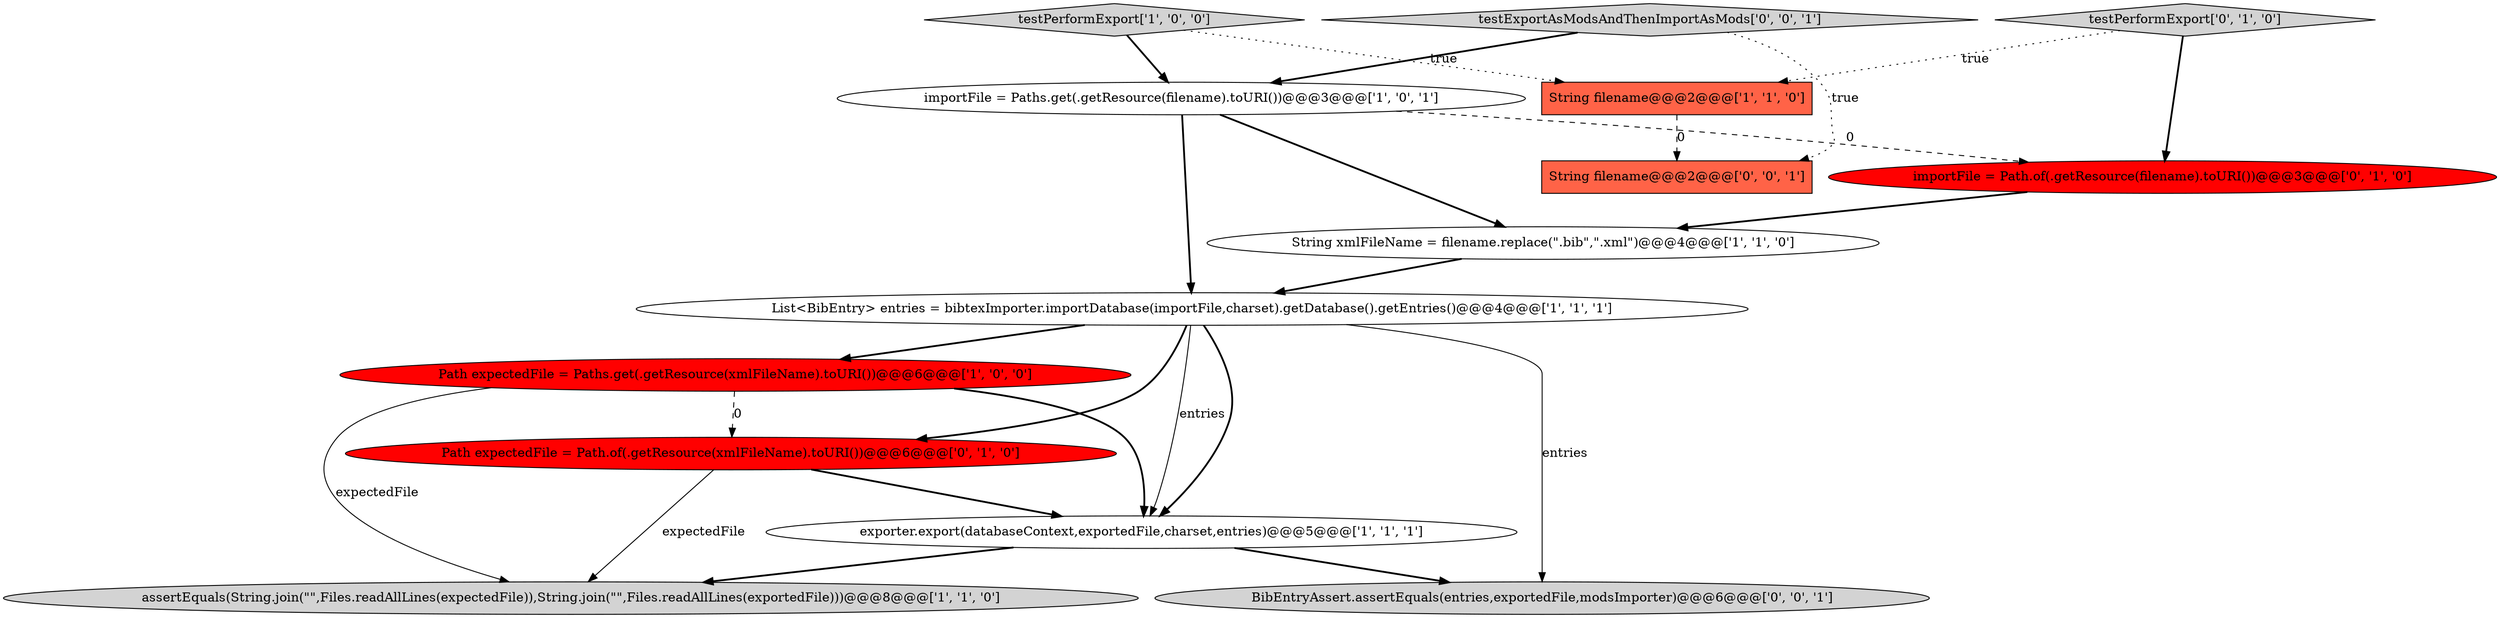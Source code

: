 digraph {
3 [style = filled, label = "assertEquals(String.join(\"\",Files.readAllLines(expectedFile)),String.join(\"\",Files.readAllLines(exportedFile)))@@@8@@@['1', '1', '0']", fillcolor = lightgray, shape = ellipse image = "AAA0AAABBB1BBB"];
9 [style = filled, label = "Path expectedFile = Path.of(.getResource(xmlFileName).toURI())@@@6@@@['0', '1', '0']", fillcolor = red, shape = ellipse image = "AAA1AAABBB2BBB"];
1 [style = filled, label = "List<BibEntry> entries = bibtexImporter.importDatabase(importFile,charset).getDatabase().getEntries()@@@4@@@['1', '1', '1']", fillcolor = white, shape = ellipse image = "AAA0AAABBB1BBB"];
4 [style = filled, label = "String xmlFileName = filename.replace(\".bib\",\".xml\")@@@4@@@['1', '1', '0']", fillcolor = white, shape = ellipse image = "AAA0AAABBB1BBB"];
2 [style = filled, label = "exporter.export(databaseContext,exportedFile,charset,entries)@@@5@@@['1', '1', '1']", fillcolor = white, shape = ellipse image = "AAA0AAABBB1BBB"];
10 [style = filled, label = "importFile = Path.of(.getResource(filename).toURI())@@@3@@@['0', '1', '0']", fillcolor = red, shape = ellipse image = "AAA1AAABBB2BBB"];
6 [style = filled, label = "importFile = Paths.get(.getResource(filename).toURI())@@@3@@@['1', '0', '1']", fillcolor = white, shape = ellipse image = "AAA0AAABBB1BBB"];
0 [style = filled, label = "testPerformExport['1', '0', '0']", fillcolor = lightgray, shape = diamond image = "AAA0AAABBB1BBB"];
11 [style = filled, label = "BibEntryAssert.assertEquals(entries,exportedFile,modsImporter)@@@6@@@['0', '0', '1']", fillcolor = lightgray, shape = ellipse image = "AAA0AAABBB3BBB"];
7 [style = filled, label = "Path expectedFile = Paths.get(.getResource(xmlFileName).toURI())@@@6@@@['1', '0', '0']", fillcolor = red, shape = ellipse image = "AAA1AAABBB1BBB"];
13 [style = filled, label = "String filename@@@2@@@['0', '0', '1']", fillcolor = tomato, shape = box image = "AAA0AAABBB3BBB"];
5 [style = filled, label = "String filename@@@2@@@['1', '1', '0']", fillcolor = tomato, shape = box image = "AAA0AAABBB1BBB"];
12 [style = filled, label = "testExportAsModsAndThenImportAsMods['0', '0', '1']", fillcolor = lightgray, shape = diamond image = "AAA0AAABBB3BBB"];
8 [style = filled, label = "testPerformExport['0', '1', '0']", fillcolor = lightgray, shape = diamond image = "AAA0AAABBB2BBB"];
5->13 [style = dashed, label="0"];
7->3 [style = solid, label="expectedFile"];
8->10 [style = bold, label=""];
0->5 [style = dotted, label="true"];
9->3 [style = solid, label="expectedFile"];
0->6 [style = bold, label=""];
9->2 [style = bold, label=""];
2->3 [style = bold, label=""];
12->6 [style = bold, label=""];
1->7 [style = bold, label=""];
1->9 [style = bold, label=""];
1->2 [style = solid, label="entries"];
6->10 [style = dashed, label="0"];
6->1 [style = bold, label=""];
6->4 [style = bold, label=""];
1->11 [style = solid, label="entries"];
12->13 [style = dotted, label="true"];
8->5 [style = dotted, label="true"];
7->9 [style = dashed, label="0"];
7->2 [style = bold, label=""];
10->4 [style = bold, label=""];
4->1 [style = bold, label=""];
1->2 [style = bold, label=""];
2->11 [style = bold, label=""];
}

